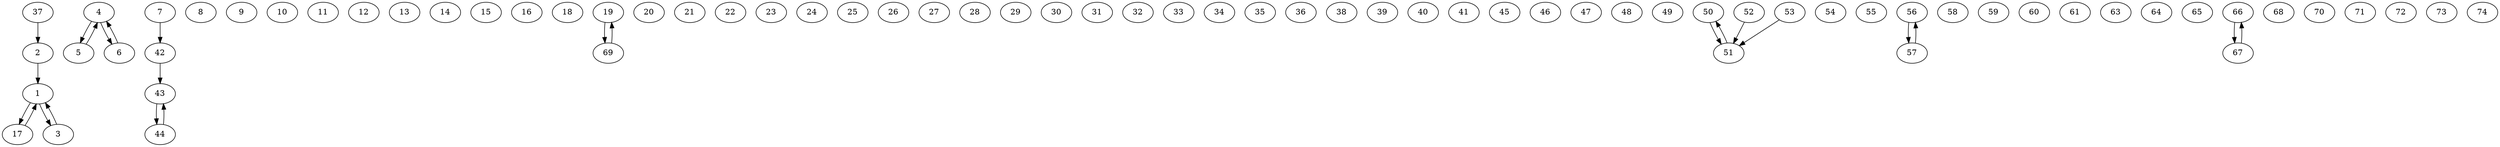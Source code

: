 strict digraph  {
	1	 [english_name="down dog",
		"two sided"=False];
	17	 [english_name=chaturanga,
		"two sided"=False];
	1 -> 17	 [weight=1];
	3	 [english_name=dolphin,
		"two sided"=False];
	1 -> 3	 [weight=1];
	2	 [english_name="corpse pose",
		"indian name"=shabasana,
		"two sided"=False];
	2 -> 1	 [weight=1];
	3 -> 1	 [weight=1];
	4	 [english_name="all fours",
		"two sided"=False];
	5	 [english_name=cow,
		"two sided"=False];
	4 -> 5	 [weight=1];
	6	 [english_name=cat,
		"two sided"=False];
	4 -> 6	 [weight=1];
	5 -> 4	 [weight=1];
	6 -> 4	 [weight=1];
	7	 [english_name="child's pose",
		"two sided"=False];
	42	 [english_name="kneeling on shins"];
	7 -> 42	 [weight=1];
	8	 [english_name="lay on stomach",
		"two sided"=False];
	9	 [english_name="bow pose",
		"two sided"=False];
	10	 [english_name="one leg extended up",
		"two sided"=True];
	11	 [english_name="both legs extended up",
		"two sided"=False];
	12	 [english_name="supported shoulder stand",
		"two sided"=False];
	13	 [english_name="plow pose",
		"two sided"=False];
	14	 [english_name="ear pressure pose",
		"two sided"=False];
	15	 [english_name=plank,
		"two sided"=False];
	16	 [english_name="wild thing",
		"two sided"=True];
	17 -> 1	 [weight=1];
	18	 [description="one hand and one foot on ground",
		english_name="side plank",
		"two sided"=True];
	19	 [description="head down; feet on ground",
		english_name="standing bend, legs together",
		"two sided"=False];
	69	 [english_name="standing bend, legs apart"];
	19 -> 69	 [weight=1];
	20	 [english_name="down dog, one leg raised",
		"two sided"=True];
	21	 [english_name="flipped dog",
		"two sided"=True];
	22	 [alt_english_name=mountain,
		english_name="stand straight"];
	23	 [description="one foot on ground",
		english_name="happy camper"];
	24	 [description="one foot on ground",
		english_name="tree pose"];
	25	 [english_name="warrior 1 (arms up)"];
	26	 [description="one leg on ground",
		english_name="dancer pose"];
	27	 [description="bent forward on one leg, arms extended forward",
		english_name="warrior 3"];
	28	 [description="one leg on ground",
		english_name="standing splits"];
	29	 [description="two feet flat on ground; arms up at 45deg",
		english_name="chair pose"];
	30	 [english_name="wheel pose"];
	31	 [description="arms out",
		english_name="warrior 2"];
	32	 [description="one arm behind back",
		english_name="peaceful warrior"];
	33	 [description="hands grab toes",
		english_name="happy baby (rock side to side)"];
	34	 [english_name="on back, knees bent, feet on ground"];
	35	 [english_name="on back, knees bent, feet in air"];
	36	 [english_name="knees to one side, head to other"];
	37	 [description="legs straight",
		english_name="staff pose"];
	37 -> 2	 [weight=1];
	38	 [english_name="pigeon pose"];
	39	 [description="sitting on butt, back straight",
		english_name="one leg straight, one leg in"];
	40	 [description="sitting on butt, back straight",
		english_name="rock bent leg"];
	41	 [description="sitting on butt, back straight",
		english_name="compass pose"];
	43	 [english_name="standing on shins"];
	42 -> 43	 [weight=1];
	44	 [english_name="camel pose"];
	43 -> 44	 [weight=1];
	44 -> 43	 [weight=1];
	45	 [english_name=crow];
	46	 [english_name="squat, knees wide"];
	47	 [description="feet flat, arms at side",
		english_name="standing, legs apart"];
	48	 [description="hands on ground, balls of feet on ground",
		english_name="upward dog"];
	49	 [english_name="one leg forward with knee bent"];
	50	 [english_name="half lotus"];
	51	 [english_name="full lotus"];
	50 -> 51	 [weight=1];
	51 -> 50	 [weight=1];
	52	 [english_name="flying lotus"];
	52 -> 51	 [weight=1];
	53	 [english_name="embryo pose"];
	53 -> 51	 [weight=1];
	54	 [english_name="floating staff pose"];
	55	 [english_name="wide legs, feet parallel"];
	56	 [english_name=crane];
	57	 [english_name="one-legged crane"];
	56 -> 57	 [weight=1];
	57 -> 56	 [weight=1];
	58	 [description="bent over wide legs, parallel feet"];
	59	 [english_name="tripod head stand, legs extended"];
	60	 [description="arms to side"];
	61	 [description="front foot point forward; back foot flat, 45deg",
		english_name="both legs straight"];
	63	 [english_name="revolved triangle pose",
		"indian name"="Parivrtta Trikonasana"];
	64	 [english_name=bind];
	65	 [english_name="extended side angle pose"];
	66	 [english_name="bird of paradise"];
	67	 [description="bent forward",
		english_name="funky bird of paradise"];
	66 -> 67	 [weight=1];
	67 -> 66	 [weight=1];
	68	 [english_name="standing bend bound twist"];
	69 -> 19	 [weight=1];
	70	 [english_name="tripod head stand, legs bent"];
	71	 [description="one leg over arm",
		english_name="floating elephant trunk"];
	72	 [description="only hands are on ground",
		english_name="eight angle pose"];
	73	 [description="only hands are on ground",
		english_name="flying pigeon"];
	74	 [description="ass up, face down",
		english_name="peddle feet"];
}
